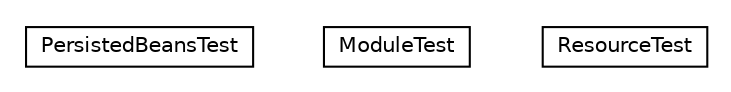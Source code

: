 #!/usr/local/bin/dot
#
# Class diagram 
# Generated by UMLGraph version R5_6-24-gf6e263 (http://www.umlgraph.org/)
#

digraph G {
	edge [fontname="Helvetica",fontsize=10,labelfontname="Helvetica",labelfontsize=10];
	node [fontname="Helvetica",fontsize=10,shape=plaintext];
	nodesep=0.25;
	ranksep=0.5;
	// net.trajano.app.test.PersistedBeansTest
	c0 [label=<<table title="net.trajano.app.test.PersistedBeansTest" border="0" cellborder="1" cellspacing="0" cellpadding="2" port="p" href="./PersistedBeansTest.html">
		<tr><td><table border="0" cellspacing="0" cellpadding="1">
<tr><td align="center" balign="center"> PersistedBeansTest </td></tr>
		</table></td></tr>
		</table>>, URL="./PersistedBeansTest.html", fontname="Helvetica", fontcolor="black", fontsize=10.0];
	// net.trajano.app.test.ModuleTest
	c1 [label=<<table title="net.trajano.app.test.ModuleTest" border="0" cellborder="1" cellspacing="0" cellpadding="2" port="p" href="./ModuleTest.html">
		<tr><td><table border="0" cellspacing="0" cellpadding="1">
<tr><td align="center" balign="center"> ModuleTest </td></tr>
		</table></td></tr>
		</table>>, URL="./ModuleTest.html", fontname="Helvetica", fontcolor="black", fontsize=10.0];
	// net.trajano.app.test.ResourceTest
	c2 [label=<<table title="net.trajano.app.test.ResourceTest" border="0" cellborder="1" cellspacing="0" cellpadding="2" port="p" href="./ResourceTest.html">
		<tr><td><table border="0" cellspacing="0" cellpadding="1">
<tr><td align="center" balign="center"> ResourceTest </td></tr>
		</table></td></tr>
		</table>>, URL="./ResourceTest.html", fontname="Helvetica", fontcolor="black", fontsize=10.0];
}

